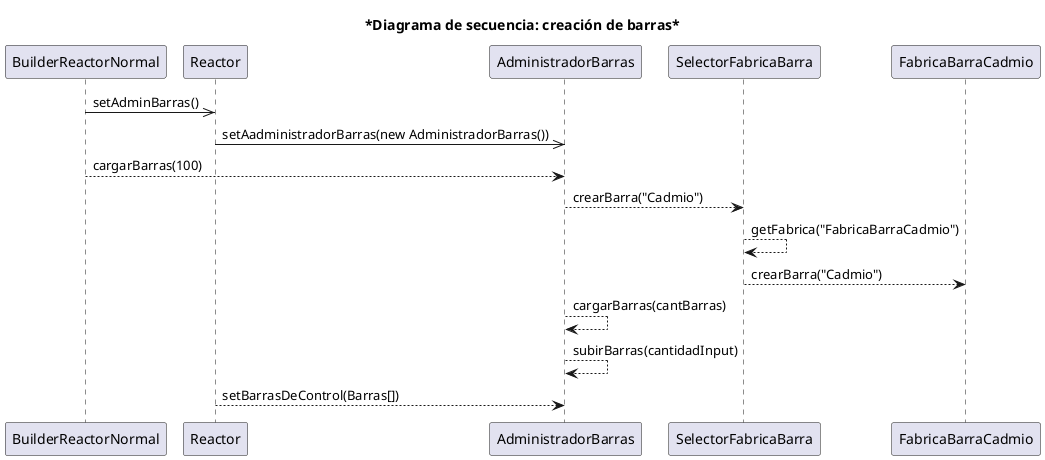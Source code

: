 @startuml SecuenciaBarras

title *Diagrama de secuencia: creación de barras*

   participant BuilderReactorNormal
    participant Reactor
    participant AdministradorBarras

    BuilderReactorNormal ->> Reactor: setAdminBarras()
    Reactor ->> AdministradorBarras: setAadministradorBarras(new AdministradorBarras())
    BuilderReactorNormal --> AdministradorBarras: cargarBarras(100)
    AdministradorBarras --> SelectorFabricaBarra: crearBarra("Cadmio")
    SelectorFabricaBarra --> SelectorFabricaBarra: getFabrica("FabricaBarraCadmio")

    SelectorFabricaBarra --> FabricaBarraCadmio: crearBarra("Cadmio")

    AdministradorBarras --> AdministradorBarras:cargarBarras(cantBarras)
    AdministradorBarras --> AdministradorBarras:subirBarras(cantidadInput)
    Reactor --> AdministradorBarras: setBarrasDeControl(Barras[])

@enduml